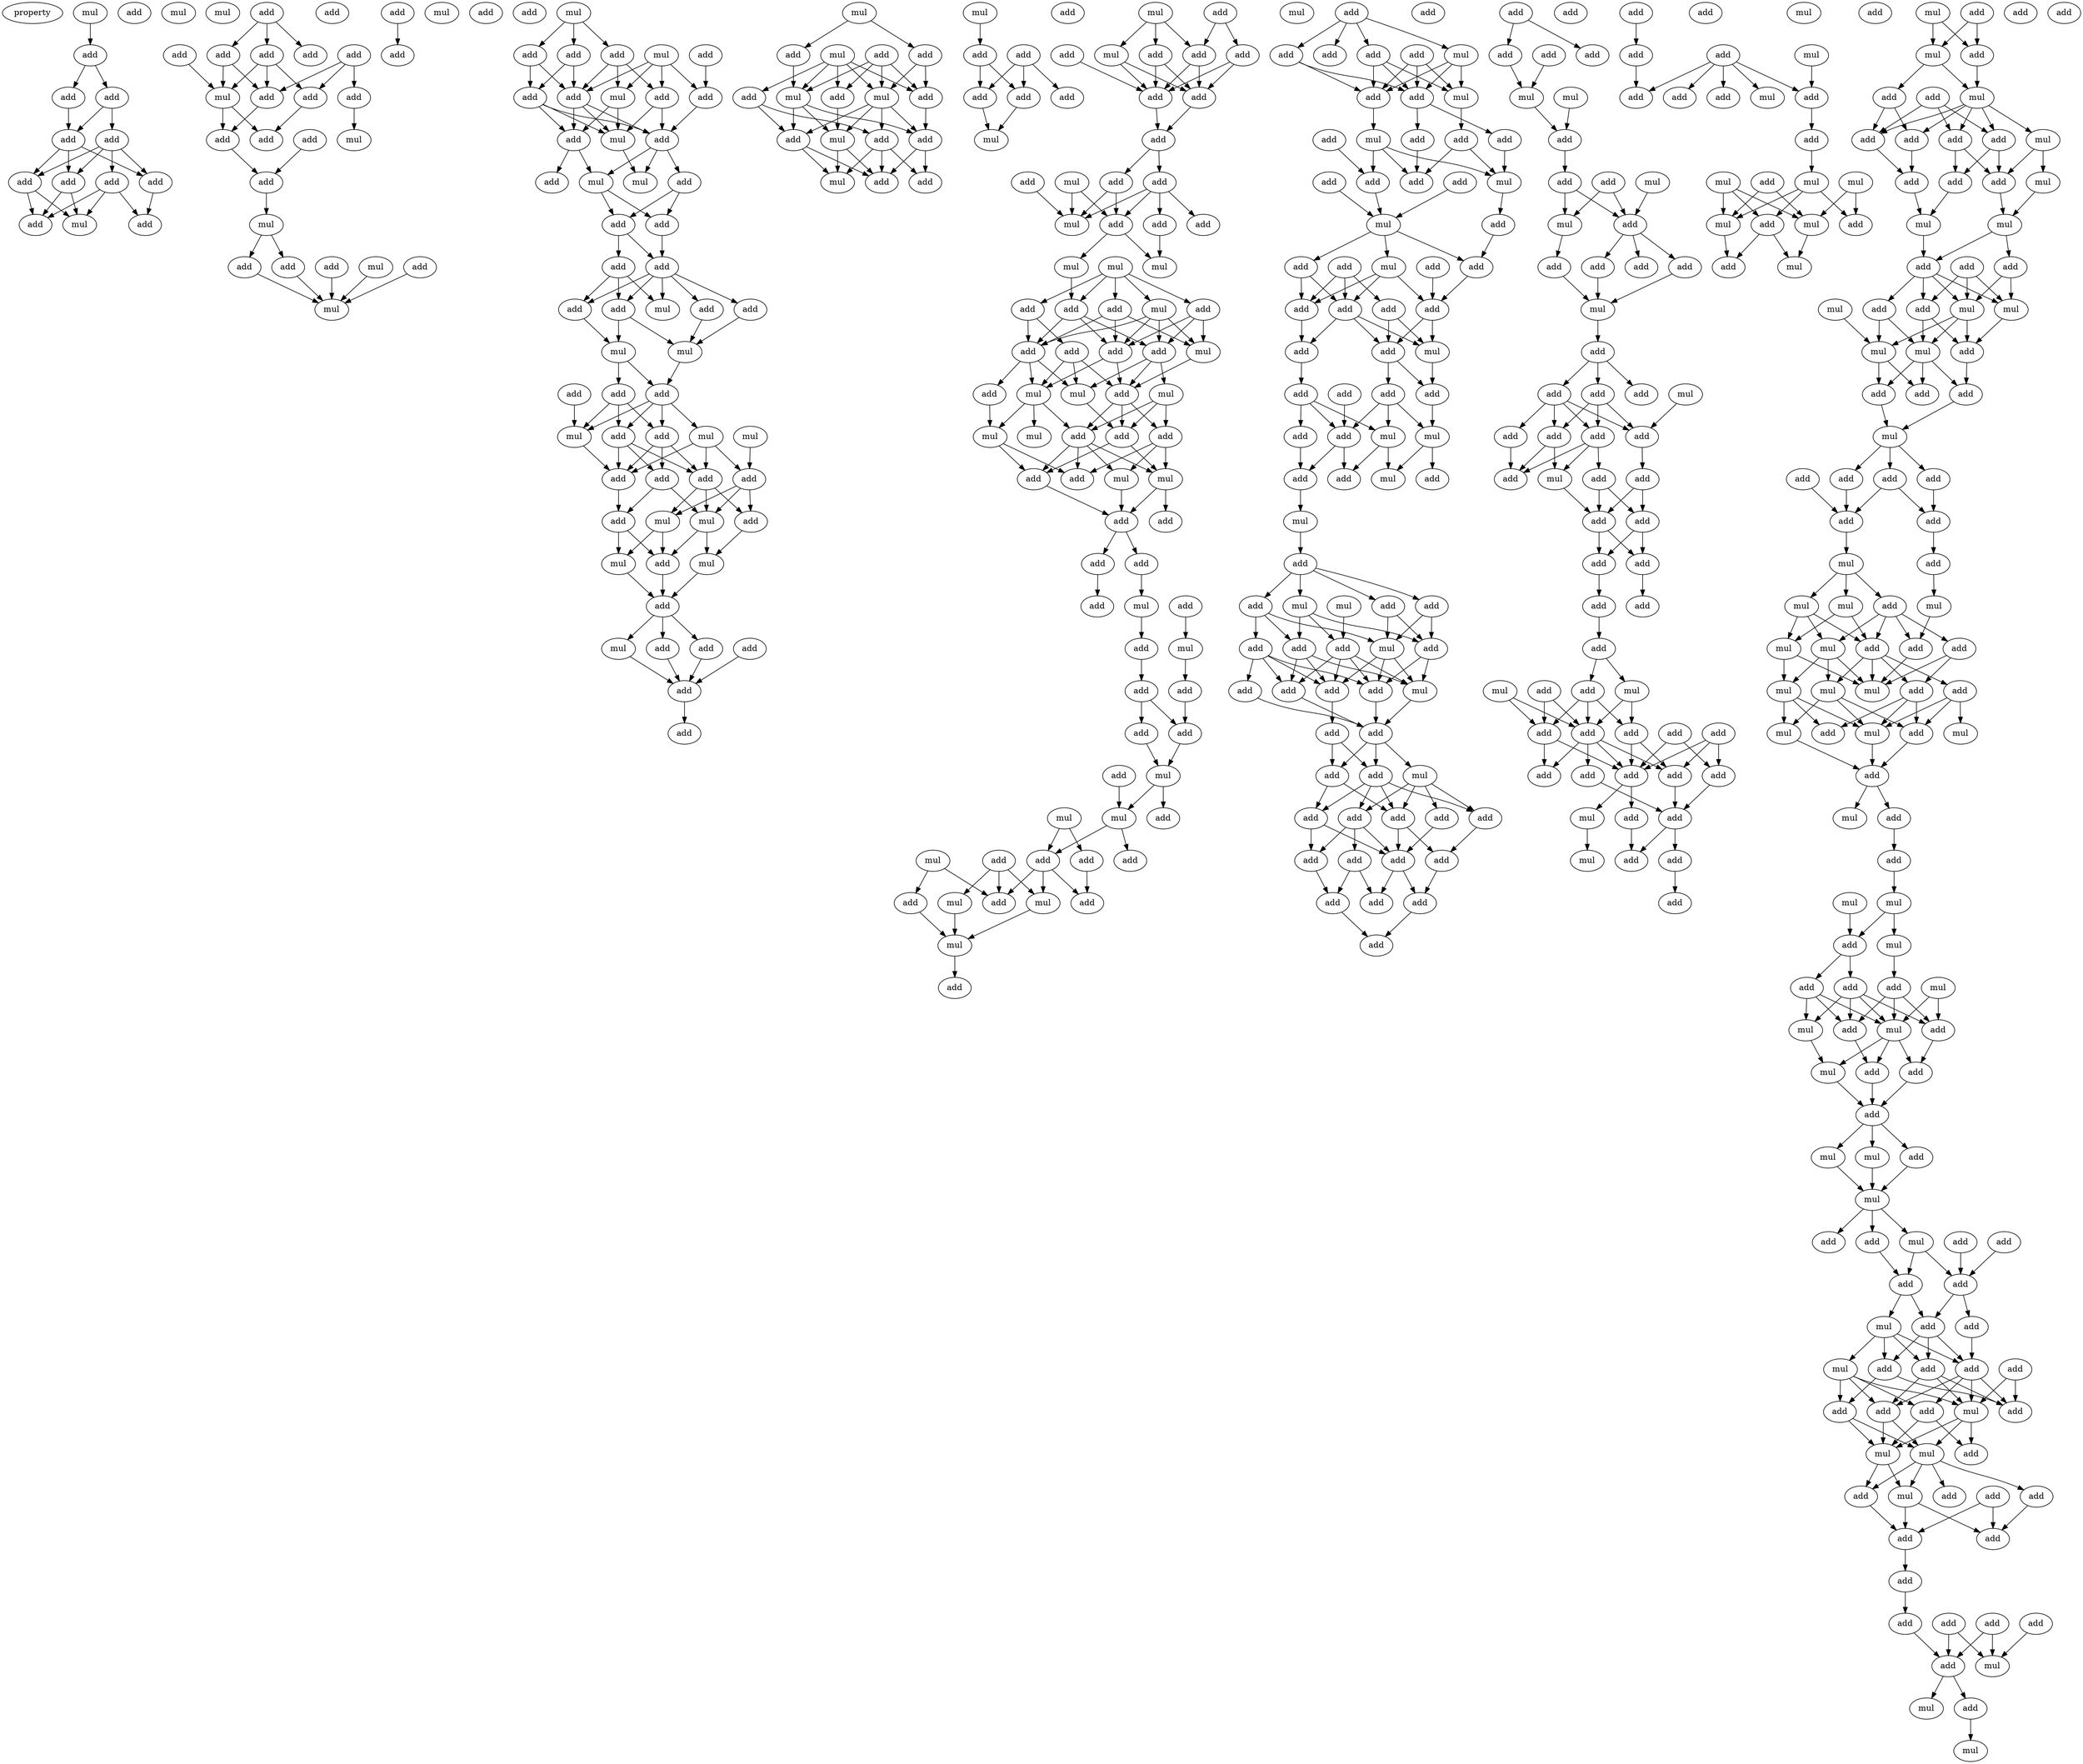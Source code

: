 digraph {
    node [fontcolor=black]
    property [mul=2,lf=1.1]
    0 [ label = mul ];
    1 [ label = add ];
    2 [ label = mul ];
    3 [ label = add ];
    4 [ label = add ];
    5 [ label = mul ];
    6 [ label = add ];
    7 [ label = add ];
    8 [ label = add ];
    9 [ label = add ];
    10 [ label = add ];
    11 [ label = add ];
    12 [ label = add ];
    13 [ label = mul ];
    14 [ label = add ];
    15 [ label = add ];
    16 [ label = add ];
    17 [ label = add ];
    18 [ label = add ];
    19 [ label = add ];
    20 [ label = add ];
    21 [ label = add ];
    22 [ label = add ];
    23 [ label = mul ];
    24 [ label = add ];
    25 [ label = add ];
    26 [ label = add ];
    27 [ label = add ];
    28 [ label = mul ];
    29 [ label = add ];
    30 [ label = add ];
    31 [ label = mul ];
    32 [ label = add ];
    33 [ label = add ];
    34 [ label = mul ];
    35 [ label = add ];
    36 [ label = add ];
    37 [ label = mul ];
    38 [ label = add ];
    39 [ label = add ];
    40 [ label = mul ];
    41 [ label = add ];
    42 [ label = add ];
    43 [ label = add ];
    44 [ label = mul ];
    45 [ label = mul ];
    46 [ label = add ];
    47 [ label = add ];
    48 [ label = add ];
    49 [ label = add ];
    50 [ label = add ];
    51 [ label = add ];
    52 [ label = add ];
    53 [ label = mul ];
    54 [ label = add ];
    55 [ label = add ];
    56 [ label = add ];
    57 [ label = mul ];
    58 [ label = add ];
    59 [ label = mul ];
    60 [ label = mul ];
    61 [ label = add ];
    62 [ label = add ];
    63 [ label = add ];
    64 [ label = add ];
    65 [ label = add ];
    66 [ label = add ];
    67 [ label = add ];
    68 [ label = mul ];
    69 [ label = add ];
    70 [ label = add ];
    71 [ label = mul ];
    72 [ label = mul ];
    73 [ label = add ];
    74 [ label = add ];
    75 [ label = add ];
    76 [ label = mul ];
    77 [ label = mul ];
    78 [ label = add ];
    79 [ label = add ];
    80 [ label = mul ];
    81 [ label = add ];
    82 [ label = add ];
    83 [ label = add ];
    84 [ label = add ];
    85 [ label = mul ];
    86 [ label = add ];
    87 [ label = mul ];
    88 [ label = add ];
    89 [ label = mul ];
    90 [ label = mul ];
    91 [ label = add ];
    92 [ label = add ];
    93 [ label = mul ];
    94 [ label = add ];
    95 [ label = add ];
    96 [ label = add ];
    97 [ label = add ];
    98 [ label = add ];
    99 [ label = mul ];
    100 [ label = add ];
    101 [ label = mul ];
    102 [ label = add ];
    103 [ label = add ];
    104 [ label = add ];
    105 [ label = mul ];
    106 [ label = mul ];
    107 [ label = add ];
    108 [ label = add ];
    109 [ label = mul ];
    110 [ label = add ];
    111 [ label = add ];
    112 [ label = add ];
    113 [ label = mul ];
    114 [ label = add ];
    115 [ label = add ];
    116 [ label = mul ];
    117 [ label = add ];
    118 [ label = add ];
    119 [ label = add ];
    120 [ label = add ];
    121 [ label = add ];
    122 [ label = mul ];
    123 [ label = add ];
    124 [ label = mul ];
    125 [ label = add ];
    126 [ label = add ];
    127 [ label = mul ];
    128 [ label = add ];
    129 [ label = add ];
    130 [ label = add ];
    131 [ label = add ];
    132 [ label = add ];
    133 [ label = add ];
    134 [ label = mul ];
    135 [ label = add ];
    136 [ label = add ];
    137 [ label = add ];
    138 [ label = add ];
    139 [ label = mul ];
    140 [ label = add ];
    141 [ label = add ];
    142 [ label = mul ];
    143 [ label = mul ];
    144 [ label = mul ];
    145 [ label = add ];
    146 [ label = add ];
    147 [ label = add ];
    148 [ label = add ];
    149 [ label = mul ];
    150 [ label = add ];
    151 [ label = add ];
    152 [ label = add ];
    153 [ label = add ];
    154 [ label = mul ];
    155 [ label = mul ];
    156 [ label = add ];
    157 [ label = mul ];
    158 [ label = add ];
    159 [ label = mul ];
    160 [ label = mul ];
    161 [ label = add ];
    162 [ label = mul ];
    163 [ label = add ];
    164 [ label = add ];
    165 [ label = add ];
    166 [ label = mul ];
    167 [ label = add ];
    168 [ label = mul ];
    169 [ label = add ];
    170 [ label = add ];
    171 [ label = add ];
    172 [ label = add ];
    173 [ label = add ];
    174 [ label = mul ];
    175 [ label = add ];
    176 [ label = mul ];
    177 [ label = add ];
    178 [ label = add ];
    179 [ label = add ];
    180 [ label = add ];
    181 [ label = add ];
    182 [ label = add ];
    183 [ label = mul ];
    184 [ label = mul ];
    185 [ label = mul ];
    186 [ label = add ];
    187 [ label = add ];
    188 [ label = add ];
    189 [ label = mul ];
    190 [ label = add ];
    191 [ label = add ];
    192 [ label = add ];
    193 [ label = add ];
    194 [ label = mul ];
    195 [ label = mul ];
    196 [ label = add ];
    197 [ label = mul ];
    198 [ label = add ];
    199 [ label = mul ];
    200 [ label = add ];
    201 [ label = mul ];
    202 [ label = add ];
    203 [ label = add ];
    204 [ label = add ];
    205 [ label = add ];
    206 [ label = add ];
    207 [ label = add ];
    208 [ label = mul ];
    209 [ label = add ];
    210 [ label = add ];
    211 [ label = mul ];
    212 [ label = add ];
    213 [ label = add ];
    214 [ label = mul ];
    215 [ label = add ];
    216 [ label = add ];
    217 [ label = add ];
    218 [ label = add ];
    219 [ label = mul ];
    220 [ label = add ];
    221 [ label = add ];
    222 [ label = add ];
    223 [ label = mul ];
    224 [ label = add ];
    225 [ label = add ];
    226 [ label = add ];
    227 [ label = add ];
    228 [ label = add ];
    229 [ label = add ];
    230 [ label = mul ];
    231 [ label = add ];
    232 [ label = add ];
    233 [ label = add ];
    234 [ label = add ];
    235 [ label = add ];
    236 [ label = add ];
    237 [ label = add ];
    238 [ label = mul ];
    239 [ label = mul ];
    240 [ label = add ];
    241 [ label = add ];
    242 [ label = add ];
    243 [ label = add ];
    244 [ label = mul ];
    245 [ label = mul ];
    246 [ label = add ];
    247 [ label = add ];
    248 [ label = mul ];
    249 [ label = add ];
    250 [ label = mul ];
    251 [ label = add ];
    252 [ label = add ];
    253 [ label = add ];
    254 [ label = mul ];
    255 [ label = add ];
    256 [ label = add ];
    257 [ label = add ];
    258 [ label = add ];
    259 [ label = mul ];
    260 [ label = add ];
    261 [ label = add ];
    262 [ label = add ];
    263 [ label = add ];
    264 [ label = add ];
    265 [ label = add ];
    266 [ label = mul ];
    267 [ label = add ];
    268 [ label = add ];
    269 [ label = add ];
    270 [ label = add ];
    271 [ label = add ];
    272 [ label = add ];
    273 [ label = add ];
    274 [ label = add ];
    275 [ label = add ];
    276 [ label = add ];
    277 [ label = add ];
    278 [ label = add ];
    279 [ label = add ];
    280 [ label = add ];
    281 [ label = add ];
    282 [ label = add ];
    283 [ label = add ];
    284 [ label = add ];
    285 [ label = mul ];
    286 [ label = mul ];
    287 [ label = add ];
    288 [ label = add ];
    289 [ label = add ];
    290 [ label = mul ];
    291 [ label = add ];
    292 [ label = mul ];
    293 [ label = add ];
    294 [ label = add ];
    295 [ label = add ];
    296 [ label = add ];
    297 [ label = mul ];
    298 [ label = add ];
    299 [ label = add ];
    300 [ label = add ];
    301 [ label = add ];
    302 [ label = mul ];
    303 [ label = add ];
    304 [ label = add ];
    305 [ label = add ];
    306 [ label = add ];
    307 [ label = add ];
    308 [ label = add ];
    309 [ label = mul ];
    310 [ label = add ];
    311 [ label = add ];
    312 [ label = add ];
    313 [ label = add ];
    314 [ label = add ];
    315 [ label = add ];
    316 [ label = add ];
    317 [ label = add ];
    318 [ label = add ];
    319 [ label = mul ];
    320 [ label = mul ];
    321 [ label = add ];
    322 [ label = add ];
    323 [ label = add ];
    324 [ label = add ];
    325 [ label = add ];
    326 [ label = add ];
    327 [ label = add ];
    328 [ label = add ];
    329 [ label = add ];
    330 [ label = add ];
    331 [ label = add ];
    332 [ label = add ];
    333 [ label = add ];
    334 [ label = add ];
    335 [ label = mul ];
    336 [ label = mul ];
    337 [ label = add ];
    338 [ label = add ];
    339 [ label = add ];
    340 [ label = add ];
    341 [ label = add ];
    342 [ label = add ];
    343 [ label = mul ];
    344 [ label = add ];
    345 [ label = add ];
    346 [ label = add ];
    347 [ label = mul ];
    348 [ label = add ];
    349 [ label = add ];
    350 [ label = add ];
    351 [ label = mul ];
    352 [ label = mul ];
    353 [ label = mul ];
    354 [ label = add ];
    355 [ label = add ];
    356 [ label = mul ];
    357 [ label = add ];
    358 [ label = mul ];
    359 [ label = mul ];
    360 [ label = add ];
    361 [ label = mul ];
    362 [ label = add ];
    363 [ label = mul ];
    364 [ label = add ];
    365 [ label = mul ];
    366 [ label = add ];
    367 [ label = add ];
    368 [ label = add ];
    369 [ label = mul ];
    370 [ label = add ];
    371 [ label = add ];
    372 [ label = mul ];
    373 [ label = add ];
    374 [ label = add ];
    375 [ label = add ];
    376 [ label = mul ];
    377 [ label = add ];
    378 [ label = add ];
    379 [ label = mul ];
    380 [ label = mul ];
    381 [ label = add ];
    382 [ label = add ];
    383 [ label = add ];
    384 [ label = add ];
    385 [ label = mul ];
    386 [ label = mul ];
    387 [ label = add ];
    388 [ label = mul ];
    389 [ label = mul ];
    390 [ label = mul ];
    391 [ label = add ];
    392 [ label = add ];
    393 [ label = add ];
    394 [ label = add ];
    395 [ label = mul ];
    396 [ label = add ];
    397 [ label = add ];
    398 [ label = add ];
    399 [ label = add ];
    400 [ label = add ];
    401 [ label = add ];
    402 [ label = add ];
    403 [ label = mul ];
    404 [ label = add ];
    405 [ label = mul ];
    406 [ label = mul ];
    407 [ label = add ];
    408 [ label = mul ];
    409 [ label = mul ];
    410 [ label = add ];
    411 [ label = add ];
    412 [ label = add ];
    413 [ label = mul ];
    414 [ label = mul ];
    415 [ label = add ];
    416 [ label = mul ];
    417 [ label = mul ];
    418 [ label = add ];
    419 [ label = mul ];
    420 [ label = add ];
    421 [ label = add ];
    422 [ label = mul ];
    423 [ label = mul ];
    424 [ label = add ];
    425 [ label = mul ];
    426 [ label = add ];
    427 [ label = add ];
    428 [ label = mul ];
    429 [ label = mul ];
    430 [ label = mul ];
    431 [ label = add ];
    432 [ label = add ];
    433 [ label = mul ];
    434 [ label = add ];
    435 [ label = add ];
    436 [ label = mul ];
    437 [ label = add ];
    438 [ label = add ];
    439 [ label = mul ];
    440 [ label = add ];
    441 [ label = mul ];
    442 [ label = add ];
    443 [ label = add ];
    444 [ label = mul ];
    445 [ label = mul ];
    446 [ label = add ];
    447 [ label = mul ];
    448 [ label = add ];
    449 [ label = add ];
    450 [ label = add ];
    451 [ label = add ];
    452 [ label = mul ];
    453 [ label = add ];
    454 [ label = add ];
    455 [ label = mul ];
    456 [ label = add ];
    457 [ label = add ];
    458 [ label = add ];
    459 [ label = mul ];
    460 [ label = add ];
    461 [ label = add ];
    462 [ label = add ];
    463 [ label = mul ];
    464 [ label = add ];
    465 [ label = add ];
    466 [ label = add ];
    467 [ label = add ];
    468 [ label = add ];
    469 [ label = mul ];
    470 [ label = mul ];
    471 [ label = add ];
    472 [ label = add ];
    473 [ label = mul ];
    474 [ label = add ];
    475 [ label = add ];
    476 [ label = add ];
    477 [ label = add ];
    478 [ label = add ];
    479 [ label = add ];
    480 [ label = add ];
    481 [ label = add ];
    482 [ label = add ];
    483 [ label = mul ];
    484 [ label = add ];
    485 [ label = mul ];
    486 [ label = add ];
    487 [ label = add ];
    488 [ label = mul ];
    0 -> 3 [ name = 0 ];
    3 -> 4 [ name = 1 ];
    3 -> 6 [ name = 2 ];
    4 -> 8 [ name = 3 ];
    6 -> 7 [ name = 4 ];
    6 -> 8 [ name = 5 ];
    7 -> 9 [ name = 6 ];
    7 -> 10 [ name = 7 ];
    7 -> 11 [ name = 8 ];
    7 -> 12 [ name = 9 ];
    8 -> 10 [ name = 10 ];
    8 -> 11 [ name = 11 ];
    8 -> 12 [ name = 12 ];
    9 -> 13 [ name = 13 ];
    9 -> 14 [ name = 14 ];
    9 -> 15 [ name = 15 ];
    10 -> 13 [ name = 16 ];
    10 -> 15 [ name = 17 ];
    11 -> 14 [ name = 18 ];
    12 -> 13 [ name = 19 ];
    12 -> 15 [ name = 20 ];
    16 -> 17 [ name = 21 ];
    16 -> 18 [ name = 22 ];
    16 -> 20 [ name = 23 ];
    17 -> 22 [ name = 24 ];
    17 -> 23 [ name = 25 ];
    17 -> 25 [ name = 26 ];
    18 -> 23 [ name = 27 ];
    18 -> 25 [ name = 28 ];
    19 -> 22 [ name = 29 ];
    19 -> 24 [ name = 30 ];
    19 -> 25 [ name = 31 ];
    21 -> 23 [ name = 32 ];
    22 -> 27 [ name = 33 ];
    23 -> 27 [ name = 34 ];
    23 -> 29 [ name = 35 ];
    24 -> 28 [ name = 36 ];
    25 -> 29 [ name = 37 ];
    26 -> 30 [ name = 38 ];
    29 -> 30 [ name = 39 ];
    30 -> 31 [ name = 40 ];
    31 -> 33 [ name = 41 ];
    31 -> 35 [ name = 42 ];
    32 -> 37 [ name = 43 ];
    33 -> 37 [ name = 44 ];
    34 -> 37 [ name = 45 ];
    35 -> 37 [ name = 46 ];
    36 -> 37 [ name = 47 ];
    39 -> 42 [ name = 48 ];
    44 -> 46 [ name = 49 ];
    44 -> 47 [ name = 50 ];
    44 -> 49 [ name = 51 ];
    45 -> 50 [ name = 52 ];
    45 -> 51 [ name = 53 ];
    45 -> 52 [ name = 54 ];
    45 -> 53 [ name = 55 ];
    46 -> 51 [ name = 56 ];
    46 -> 54 [ name = 57 ];
    47 -> 50 [ name = 58 ];
    47 -> 51 [ name = 59 ];
    47 -> 53 [ name = 60 ];
    48 -> 52 [ name = 61 ];
    49 -> 51 [ name = 62 ];
    49 -> 54 [ name = 63 ];
    50 -> 55 [ name = 64 ];
    50 -> 57 [ name = 65 ];
    51 -> 55 [ name = 66 ];
    51 -> 56 [ name = 67 ];
    51 -> 57 [ name = 68 ];
    52 -> 55 [ name = 69 ];
    53 -> 56 [ name = 70 ];
    53 -> 57 [ name = 71 ];
    54 -> 55 [ name = 72 ];
    54 -> 56 [ name = 73 ];
    54 -> 57 [ name = 74 ];
    55 -> 58 [ name = 75 ];
    55 -> 59 [ name = 76 ];
    55 -> 60 [ name = 77 ];
    56 -> 59 [ name = 78 ];
    56 -> 61 [ name = 79 ];
    57 -> 60 [ name = 80 ];
    58 -> 62 [ name = 81 ];
    58 -> 63 [ name = 82 ];
    59 -> 62 [ name = 83 ];
    59 -> 63 [ name = 84 ];
    62 -> 64 [ name = 85 ];
    62 -> 65 [ name = 86 ];
    63 -> 64 [ name = 87 ];
    64 -> 66 [ name = 88 ];
    64 -> 67 [ name = 89 ];
    64 -> 68 [ name = 90 ];
    64 -> 69 [ name = 91 ];
    64 -> 70 [ name = 92 ];
    65 -> 66 [ name = 93 ];
    65 -> 68 [ name = 94 ];
    65 -> 70 [ name = 95 ];
    66 -> 71 [ name = 96 ];
    66 -> 72 [ name = 97 ];
    67 -> 72 [ name = 98 ];
    69 -> 72 [ name = 99 ];
    70 -> 71 [ name = 100 ];
    71 -> 73 [ name = 101 ];
    71 -> 75 [ name = 102 ];
    72 -> 73 [ name = 103 ];
    73 -> 76 [ name = 104 ];
    73 -> 78 [ name = 105 ];
    73 -> 79 [ name = 106 ];
    73 -> 80 [ name = 107 ];
    74 -> 80 [ name = 108 ];
    75 -> 78 [ name = 109 ];
    75 -> 79 [ name = 110 ];
    75 -> 80 [ name = 111 ];
    76 -> 81 [ name = 112 ];
    76 -> 83 [ name = 113 ];
    76 -> 84 [ name = 114 ];
    77 -> 83 [ name = 115 ];
    78 -> 81 [ name = 116 ];
    78 -> 82 [ name = 117 ];
    78 -> 84 [ name = 118 ];
    79 -> 81 [ name = 119 ];
    79 -> 82 [ name = 120 ];
    79 -> 84 [ name = 121 ];
    80 -> 84 [ name = 122 ];
    81 -> 85 [ name = 123 ];
    81 -> 86 [ name = 124 ];
    81 -> 87 [ name = 125 ];
    82 -> 87 [ name = 126 ];
    82 -> 88 [ name = 127 ];
    83 -> 85 [ name = 128 ];
    83 -> 86 [ name = 129 ];
    83 -> 87 [ name = 130 ];
    84 -> 88 [ name = 131 ];
    85 -> 90 [ name = 132 ];
    85 -> 91 [ name = 133 ];
    86 -> 89 [ name = 134 ];
    87 -> 89 [ name = 135 ];
    87 -> 91 [ name = 136 ];
    88 -> 90 [ name = 137 ];
    88 -> 91 [ name = 138 ];
    89 -> 92 [ name = 139 ];
    90 -> 92 [ name = 140 ];
    91 -> 92 [ name = 141 ];
    92 -> 93 [ name = 142 ];
    92 -> 94 [ name = 143 ];
    92 -> 95 [ name = 144 ];
    93 -> 97 [ name = 145 ];
    94 -> 97 [ name = 146 ];
    95 -> 97 [ name = 147 ];
    96 -> 97 [ name = 148 ];
    97 -> 98 [ name = 149 ];
    99 -> 100 [ name = 150 ];
    99 -> 102 [ name = 151 ];
    100 -> 105 [ name = 152 ];
    100 -> 107 [ name = 153 ];
    101 -> 104 [ name = 154 ];
    101 -> 105 [ name = 155 ];
    101 -> 106 [ name = 156 ];
    101 -> 107 [ name = 157 ];
    101 -> 108 [ name = 158 ];
    102 -> 106 [ name = 159 ];
    103 -> 104 [ name = 160 ];
    103 -> 105 [ name = 161 ];
    103 -> 106 [ name = 162 ];
    103 -> 107 [ name = 163 ];
    104 -> 109 [ name = 164 ];
    105 -> 109 [ name = 165 ];
    105 -> 110 [ name = 166 ];
    105 -> 111 [ name = 167 ];
    105 -> 112 [ name = 168 ];
    106 -> 109 [ name = 169 ];
    106 -> 111 [ name = 170 ];
    106 -> 112 [ name = 171 ];
    107 -> 112 [ name = 172 ];
    108 -> 110 [ name = 173 ];
    108 -> 111 [ name = 174 ];
    109 -> 113 [ name = 175 ];
    109 -> 114 [ name = 176 ];
    110 -> 113 [ name = 177 ];
    110 -> 114 [ name = 178 ];
    110 -> 115 [ name = 179 ];
    111 -> 113 [ name = 180 ];
    111 -> 114 [ name = 181 ];
    112 -> 114 [ name = 182 ];
    112 -> 115 [ name = 183 ];
    116 -> 118 [ name = 184 ];
    117 -> 119 [ name = 185 ];
    117 -> 120 [ name = 186 ];
    117 -> 121 [ name = 187 ];
    118 -> 119 [ name = 188 ];
    118 -> 121 [ name = 189 ];
    119 -> 122 [ name = 190 ];
    121 -> 122 [ name = 191 ];
    124 -> 127 [ name = 192 ];
    124 -> 128 [ name = 193 ];
    124 -> 129 [ name = 194 ];
    125 -> 128 [ name = 195 ];
    125 -> 130 [ name = 196 ];
    126 -> 131 [ name = 197 ];
    127 -> 131 [ name = 198 ];
    127 -> 132 [ name = 199 ];
    128 -> 131 [ name = 200 ];
    128 -> 132 [ name = 201 ];
    129 -> 131 [ name = 202 ];
    129 -> 132 [ name = 203 ];
    130 -> 131 [ name = 204 ];
    130 -> 132 [ name = 205 ];
    131 -> 133 [ name = 206 ];
    132 -> 133 [ name = 207 ];
    133 -> 136 [ name = 208 ];
    133 -> 137 [ name = 209 ];
    134 -> 139 [ name = 210 ];
    134 -> 140 [ name = 211 ];
    135 -> 139 [ name = 212 ];
    136 -> 139 [ name = 213 ];
    136 -> 140 [ name = 214 ];
    137 -> 138 [ name = 215 ];
    137 -> 139 [ name = 216 ];
    137 -> 140 [ name = 217 ];
    137 -> 141 [ name = 218 ];
    140 -> 143 [ name = 219 ];
    140 -> 144 [ name = 220 ];
    141 -> 144 [ name = 221 ];
    142 -> 145 [ name = 222 ];
    142 -> 146 [ name = 223 ];
    142 -> 147 [ name = 224 ];
    142 -> 148 [ name = 225 ];
    142 -> 149 [ name = 226 ];
    143 -> 145 [ name = 227 ];
    145 -> 150 [ name = 228 ];
    145 -> 152 [ name = 229 ];
    145 -> 153 [ name = 230 ];
    146 -> 151 [ name = 231 ];
    146 -> 152 [ name = 232 ];
    147 -> 150 [ name = 233 ];
    147 -> 153 [ name = 234 ];
    147 -> 154 [ name = 235 ];
    148 -> 150 [ name = 236 ];
    148 -> 152 [ name = 237 ];
    148 -> 154 [ name = 238 ];
    149 -> 150 [ name = 239 ];
    149 -> 152 [ name = 240 ];
    149 -> 153 [ name = 241 ];
    149 -> 154 [ name = 242 ];
    150 -> 156 [ name = 243 ];
    150 -> 159 [ name = 244 ];
    151 -> 156 [ name = 245 ];
    151 -> 157 [ name = 246 ];
    151 -> 159 [ name = 247 ];
    152 -> 157 [ name = 248 ];
    152 -> 158 [ name = 249 ];
    152 -> 159 [ name = 250 ];
    153 -> 155 [ name = 251 ];
    153 -> 156 [ name = 252 ];
    153 -> 157 [ name = 253 ];
    154 -> 156 [ name = 254 ];
    155 -> 161 [ name = 255 ];
    155 -> 163 [ name = 256 ];
    155 -> 164 [ name = 257 ];
    156 -> 161 [ name = 258 ];
    156 -> 163 [ name = 259 ];
    156 -> 164 [ name = 260 ];
    157 -> 161 [ name = 261 ];
    158 -> 160 [ name = 262 ];
    159 -> 160 [ name = 263 ];
    159 -> 162 [ name = 264 ];
    159 -> 164 [ name = 265 ];
    160 -> 165 [ name = 266 ];
    160 -> 167 [ name = 267 ];
    161 -> 165 [ name = 268 ];
    161 -> 166 [ name = 269 ];
    163 -> 166 [ name = 270 ];
    163 -> 167 [ name = 271 ];
    163 -> 168 [ name = 272 ];
    164 -> 165 [ name = 273 ];
    164 -> 166 [ name = 274 ];
    164 -> 167 [ name = 275 ];
    164 -> 168 [ name = 276 ];
    165 -> 170 [ name = 277 ];
    166 -> 169 [ name = 278 ];
    166 -> 170 [ name = 279 ];
    168 -> 170 [ name = 280 ];
    170 -> 171 [ name = 281 ];
    170 -> 172 [ name = 282 ];
    171 -> 173 [ name = 283 ];
    172 -> 174 [ name = 284 ];
    174 -> 177 [ name = 285 ];
    175 -> 176 [ name = 286 ];
    176 -> 179 [ name = 287 ];
    177 -> 178 [ name = 288 ];
    178 -> 180 [ name = 289 ];
    178 -> 181 [ name = 290 ];
    179 -> 180 [ name = 291 ];
    180 -> 183 [ name = 292 ];
    181 -> 183 [ name = 293 ];
    182 -> 184 [ name = 294 ];
    183 -> 184 [ name = 295 ];
    183 -> 186 [ name = 296 ];
    184 -> 190 [ name = 297 ];
    184 -> 191 [ name = 298 ];
    185 -> 188 [ name = 299 ];
    185 -> 190 [ name = 300 ];
    187 -> 192 [ name = 301 ];
    187 -> 194 [ name = 302 ];
    187 -> 195 [ name = 303 ];
    188 -> 193 [ name = 304 ];
    189 -> 192 [ name = 305 ];
    189 -> 196 [ name = 306 ];
    190 -> 192 [ name = 307 ];
    190 -> 193 [ name = 308 ];
    190 -> 194 [ name = 309 ];
    194 -> 197 [ name = 310 ];
    195 -> 197 [ name = 311 ];
    196 -> 197 [ name = 312 ];
    197 -> 198 [ name = 313 ];
    200 -> 201 [ name = 314 ];
    200 -> 203 [ name = 315 ];
    200 -> 204 [ name = 316 ];
    200 -> 205 [ name = 317 ];
    201 -> 206 [ name = 318 ];
    201 -> 207 [ name = 319 ];
    201 -> 208 [ name = 320 ];
    202 -> 206 [ name = 321 ];
    202 -> 207 [ name = 322 ];
    202 -> 208 [ name = 323 ];
    203 -> 206 [ name = 324 ];
    203 -> 207 [ name = 325 ];
    203 -> 208 [ name = 326 ];
    205 -> 206 [ name = 327 ];
    205 -> 207 [ name = 328 ];
    206 -> 211 [ name = 329 ];
    207 -> 209 [ name = 330 ];
    207 -> 212 [ name = 331 ];
    208 -> 213 [ name = 332 ];
    209 -> 215 [ name = 333 ];
    210 -> 217 [ name = 334 ];
    211 -> 214 [ name = 335 ];
    211 -> 215 [ name = 336 ];
    211 -> 217 [ name = 337 ];
    212 -> 214 [ name = 338 ];
    213 -> 214 [ name = 339 ];
    213 -> 215 [ name = 340 ];
    214 -> 220 [ name = 341 ];
    216 -> 219 [ name = 342 ];
    217 -> 219 [ name = 343 ];
    218 -> 219 [ name = 344 ];
    219 -> 221 [ name = 345 ];
    219 -> 223 [ name = 346 ];
    219 -> 225 [ name = 347 ];
    220 -> 221 [ name = 348 ];
    221 -> 228 [ name = 349 ];
    222 -> 226 [ name = 350 ];
    222 -> 227 [ name = 351 ];
    222 -> 229 [ name = 352 ];
    223 -> 227 [ name = 353 ];
    223 -> 228 [ name = 354 ];
    223 -> 229 [ name = 355 ];
    224 -> 228 [ name = 356 ];
    225 -> 227 [ name = 357 ];
    225 -> 229 [ name = 358 ];
    226 -> 230 [ name = 359 ];
    226 -> 232 [ name = 360 ];
    227 -> 230 [ name = 361 ];
    227 -> 231 [ name = 362 ];
    227 -> 232 [ name = 363 ];
    228 -> 230 [ name = 364 ];
    228 -> 232 [ name = 365 ];
    229 -> 231 [ name = 366 ];
    230 -> 236 [ name = 367 ];
    231 -> 233 [ name = 368 ];
    232 -> 235 [ name = 369 ];
    232 -> 236 [ name = 370 ];
    233 -> 237 [ name = 371 ];
    233 -> 239 [ name = 372 ];
    233 -> 240 [ name = 373 ];
    234 -> 240 [ name = 374 ];
    235 -> 238 [ name = 375 ];
    235 -> 239 [ name = 376 ];
    235 -> 240 [ name = 377 ];
    236 -> 238 [ name = 378 ];
    237 -> 242 [ name = 379 ];
    238 -> 243 [ name = 380 ];
    238 -> 244 [ name = 381 ];
    239 -> 241 [ name = 382 ];
    239 -> 244 [ name = 383 ];
    240 -> 241 [ name = 384 ];
    240 -> 242 [ name = 385 ];
    242 -> 245 [ name = 386 ];
    245 -> 246 [ name = 387 ];
    246 -> 248 [ name = 388 ];
    246 -> 249 [ name = 389 ];
    246 -> 251 [ name = 390 ];
    246 -> 252 [ name = 391 ];
    248 -> 255 [ name = 392 ];
    248 -> 256 [ name = 393 ];
    248 -> 257 [ name = 394 ];
    249 -> 254 [ name = 395 ];
    249 -> 257 [ name = 396 ];
    250 -> 255 [ name = 397 ];
    251 -> 253 [ name = 398 ];
    251 -> 254 [ name = 399 ];
    251 -> 256 [ name = 400 ];
    252 -> 254 [ name = 401 ];
    252 -> 257 [ name = 402 ];
    253 -> 258 [ name = 403 ];
    253 -> 260 [ name = 404 ];
    253 -> 261 [ name = 405 ];
    253 -> 262 [ name = 406 ];
    254 -> 259 [ name = 407 ];
    254 -> 261 [ name = 408 ];
    254 -> 262 [ name = 409 ];
    255 -> 259 [ name = 410 ];
    255 -> 260 [ name = 411 ];
    255 -> 261 [ name = 412 ];
    255 -> 262 [ name = 413 ];
    256 -> 259 [ name = 414 ];
    256 -> 260 [ name = 415 ];
    256 -> 262 [ name = 416 ];
    257 -> 259 [ name = 417 ];
    257 -> 261 [ name = 418 ];
    258 -> 263 [ name = 419 ];
    259 -> 263 [ name = 420 ];
    260 -> 263 [ name = 421 ];
    261 -> 263 [ name = 422 ];
    262 -> 264 [ name = 423 ];
    263 -> 265 [ name = 424 ];
    263 -> 266 [ name = 425 ];
    263 -> 267 [ name = 426 ];
    264 -> 265 [ name = 427 ];
    264 -> 267 [ name = 428 ];
    265 -> 269 [ name = 429 ];
    265 -> 272 [ name = 430 ];
    266 -> 268 [ name = 431 ];
    266 -> 270 [ name = 432 ];
    266 -> 271 [ name = 433 ];
    266 -> 272 [ name = 434 ];
    267 -> 268 [ name = 435 ];
    267 -> 269 [ name = 436 ];
    267 -> 271 [ name = 437 ];
    267 -> 272 [ name = 438 ];
    268 -> 275 [ name = 439 ];
    269 -> 273 [ name = 440 ];
    269 -> 276 [ name = 441 ];
    270 -> 276 [ name = 442 ];
    271 -> 273 [ name = 443 ];
    271 -> 274 [ name = 444 ];
    271 -> 276 [ name = 445 ];
    272 -> 275 [ name = 446 ];
    272 -> 276 [ name = 447 ];
    273 -> 278 [ name = 448 ];
    274 -> 277 [ name = 449 ];
    274 -> 278 [ name = 450 ];
    275 -> 279 [ name = 451 ];
    276 -> 277 [ name = 452 ];
    276 -> 279 [ name = 453 ];
    278 -> 280 [ name = 454 ];
    279 -> 280 [ name = 455 ];
    281 -> 283 [ name = 456 ];
    281 -> 284 [ name = 457 ];
    282 -> 285 [ name = 458 ];
    284 -> 285 [ name = 459 ];
    285 -> 287 [ name = 460 ];
    286 -> 287 [ name = 461 ];
    287 -> 288 [ name = 462 ];
    288 -> 291 [ name = 463 ];
    288 -> 292 [ name = 464 ];
    289 -> 291 [ name = 465 ];
    289 -> 292 [ name = 466 ];
    290 -> 291 [ name = 467 ];
    291 -> 294 [ name = 468 ];
    291 -> 295 [ name = 469 ];
    291 -> 296 [ name = 470 ];
    292 -> 293 [ name = 471 ];
    293 -> 297 [ name = 472 ];
    294 -> 297 [ name = 473 ];
    296 -> 297 [ name = 474 ];
    297 -> 298 [ name = 475 ];
    298 -> 299 [ name = 476 ];
    298 -> 300 [ name = 477 ];
    298 -> 301 [ name = 478 ];
    300 -> 303 [ name = 479 ];
    300 -> 304 [ name = 480 ];
    300 -> 305 [ name = 481 ];
    300 -> 306 [ name = 482 ];
    301 -> 304 [ name = 483 ];
    301 -> 305 [ name = 484 ];
    301 -> 306 [ name = 485 ];
    302 -> 306 [ name = 486 ];
    303 -> 307 [ name = 487 ];
    304 -> 307 [ name = 488 ];
    304 -> 309 [ name = 489 ];
    305 -> 307 [ name = 490 ];
    305 -> 309 [ name = 491 ];
    305 -> 310 [ name = 492 ];
    306 -> 308 [ name = 493 ];
    308 -> 311 [ name = 494 ];
    308 -> 312 [ name = 495 ];
    309 -> 311 [ name = 496 ];
    310 -> 311 [ name = 497 ];
    310 -> 312 [ name = 498 ];
    311 -> 313 [ name = 499 ];
    311 -> 314 [ name = 500 ];
    312 -> 313 [ name = 501 ];
    312 -> 314 [ name = 502 ];
    313 -> 317 [ name = 503 ];
    314 -> 315 [ name = 504 ];
    317 -> 318 [ name = 505 ];
    318 -> 320 [ name = 506 ];
    318 -> 322 [ name = 507 ];
    319 -> 323 [ name = 508 ];
    319 -> 325 [ name = 509 ];
    320 -> 323 [ name = 510 ];
    320 -> 326 [ name = 511 ];
    321 -> 323 [ name = 512 ];
    321 -> 325 [ name = 513 ];
    322 -> 323 [ name = 514 ];
    322 -> 325 [ name = 515 ];
    322 -> 326 [ name = 516 ];
    323 -> 329 [ name = 517 ];
    323 -> 330 [ name = 518 ];
    323 -> 331 [ name = 519 ];
    323 -> 332 [ name = 520 ];
    324 -> 328 [ name = 521 ];
    324 -> 332 [ name = 522 ];
    325 -> 330 [ name = 523 ];
    325 -> 332 [ name = 524 ];
    326 -> 329 [ name = 525 ];
    326 -> 332 [ name = 526 ];
    327 -> 328 [ name = 527 ];
    327 -> 329 [ name = 528 ];
    327 -> 332 [ name = 529 ];
    328 -> 334 [ name = 530 ];
    329 -> 334 [ name = 531 ];
    331 -> 334 [ name = 532 ];
    332 -> 333 [ name = 533 ];
    332 -> 335 [ name = 534 ];
    333 -> 337 [ name = 535 ];
    334 -> 337 [ name = 536 ];
    334 -> 338 [ name = 537 ];
    335 -> 336 [ name = 538 ];
    338 -> 339 [ name = 539 ];
    340 -> 344 [ name = 540 ];
    341 -> 345 [ name = 541 ];
    341 -> 346 [ name = 542 ];
    341 -> 347 [ name = 543 ];
    341 -> 348 [ name = 544 ];
    341 -> 349 [ name = 545 ];
    343 -> 349 [ name = 546 ];
    344 -> 348 [ name = 547 ];
    349 -> 350 [ name = 548 ];
    350 -> 351 [ name = 549 ];
    351 -> 355 [ name = 550 ];
    351 -> 357 [ name = 551 ];
    351 -> 358 [ name = 552 ];
    352 -> 355 [ name = 553 ];
    352 -> 356 [ name = 554 ];
    352 -> 358 [ name = 555 ];
    353 -> 356 [ name = 556 ];
    353 -> 357 [ name = 557 ];
    354 -> 356 [ name = 558 ];
    354 -> 358 [ name = 559 ];
    355 -> 359 [ name = 560 ];
    355 -> 360 [ name = 561 ];
    356 -> 359 [ name = 562 ];
    358 -> 360 [ name = 563 ];
    363 -> 365 [ name = 564 ];
    363 -> 366 [ name = 565 ];
    364 -> 365 [ name = 566 ];
    364 -> 366 [ name = 567 ];
    365 -> 368 [ name = 568 ];
    365 -> 369 [ name = 569 ];
    366 -> 369 [ name = 570 ];
    367 -> 371 [ name = 571 ];
    367 -> 373 [ name = 572 ];
    367 -> 374 [ name = 573 ];
    368 -> 370 [ name = 574 ];
    368 -> 373 [ name = 575 ];
    369 -> 370 [ name = 576 ];
    369 -> 371 [ name = 577 ];
    369 -> 372 [ name = 578 ];
    369 -> 373 [ name = 579 ];
    369 -> 374 [ name = 580 ];
    370 -> 377 [ name = 581 ];
    371 -> 375 [ name = 582 ];
    371 -> 378 [ name = 583 ];
    372 -> 376 [ name = 584 ];
    372 -> 378 [ name = 585 ];
    373 -> 377 [ name = 586 ];
    374 -> 375 [ name = 587 ];
    374 -> 378 [ name = 588 ];
    375 -> 379 [ name = 589 ];
    376 -> 380 [ name = 590 ];
    377 -> 379 [ name = 591 ];
    378 -> 380 [ name = 592 ];
    379 -> 383 [ name = 593 ];
    380 -> 381 [ name = 594 ];
    380 -> 383 [ name = 595 ];
    381 -> 385 [ name = 596 ];
    381 -> 388 [ name = 597 ];
    382 -> 385 [ name = 598 ];
    382 -> 387 [ name = 599 ];
    382 -> 388 [ name = 600 ];
    383 -> 384 [ name = 601 ];
    383 -> 385 [ name = 602 ];
    383 -> 387 [ name = 603 ];
    383 -> 388 [ name = 604 ];
    384 -> 389 [ name = 605 ];
    384 -> 390 [ name = 606 ];
    385 -> 389 [ name = 607 ];
    385 -> 390 [ name = 608 ];
    385 -> 391 [ name = 609 ];
    386 -> 390 [ name = 610 ];
    387 -> 389 [ name = 611 ];
    387 -> 391 [ name = 612 ];
    388 -> 391 [ name = 613 ];
    389 -> 392 [ name = 614 ];
    389 -> 393 [ name = 615 ];
    389 -> 394 [ name = 616 ];
    390 -> 392 [ name = 617 ];
    390 -> 394 [ name = 618 ];
    391 -> 393 [ name = 619 ];
    393 -> 395 [ name = 620 ];
    394 -> 395 [ name = 621 ];
    395 -> 398 [ name = 622 ];
    395 -> 399 [ name = 623 ];
    395 -> 400 [ name = 624 ];
    396 -> 401 [ name = 625 ];
    398 -> 402 [ name = 626 ];
    399 -> 401 [ name = 627 ];
    399 -> 402 [ name = 628 ];
    400 -> 401 [ name = 629 ];
    401 -> 403 [ name = 630 ];
    402 -> 404 [ name = 631 ];
    403 -> 405 [ name = 632 ];
    403 -> 407 [ name = 633 ];
    403 -> 408 [ name = 634 ];
    404 -> 406 [ name = 635 ];
    405 -> 409 [ name = 636 ];
    405 -> 412 [ name = 637 ];
    405 -> 413 [ name = 638 ];
    406 -> 411 [ name = 639 ];
    407 -> 410 [ name = 640 ];
    407 -> 411 [ name = 641 ];
    407 -> 412 [ name = 642 ];
    407 -> 413 [ name = 643 ];
    408 -> 409 [ name = 644 ];
    408 -> 412 [ name = 645 ];
    409 -> 414 [ name = 646 ];
    409 -> 416 [ name = 647 ];
    410 -> 415 [ name = 648 ];
    410 -> 416 [ name = 649 ];
    411 -> 416 [ name = 650 ];
    412 -> 415 [ name = 651 ];
    412 -> 416 [ name = 652 ];
    412 -> 417 [ name = 653 ];
    412 -> 418 [ name = 654 ];
    413 -> 414 [ name = 655 ];
    413 -> 416 [ name = 656 ];
    413 -> 417 [ name = 657 ];
    414 -> 419 [ name = 658 ];
    414 -> 420 [ name = 659 ];
    414 -> 422 [ name = 660 ];
    415 -> 419 [ name = 661 ];
    415 -> 420 [ name = 662 ];
    415 -> 421 [ name = 663 ];
    417 -> 419 [ name = 664 ];
    417 -> 421 [ name = 665 ];
    417 -> 422 [ name = 666 ];
    418 -> 419 [ name = 667 ];
    418 -> 421 [ name = 668 ];
    418 -> 423 [ name = 669 ];
    419 -> 424 [ name = 670 ];
    421 -> 424 [ name = 671 ];
    422 -> 424 [ name = 672 ];
    424 -> 425 [ name = 673 ];
    424 -> 426 [ name = 674 ];
    426 -> 427 [ name = 675 ];
    427 -> 429 [ name = 676 ];
    428 -> 431 [ name = 677 ];
    429 -> 430 [ name = 678 ];
    429 -> 431 [ name = 679 ];
    430 -> 435 [ name = 680 ];
    431 -> 432 [ name = 681 ];
    431 -> 434 [ name = 682 ];
    432 -> 436 [ name = 683 ];
    432 -> 437 [ name = 684 ];
    432 -> 438 [ name = 685 ];
    432 -> 439 [ name = 686 ];
    433 -> 438 [ name = 687 ];
    433 -> 439 [ name = 688 ];
    434 -> 436 [ name = 689 ];
    434 -> 437 [ name = 690 ];
    434 -> 439 [ name = 691 ];
    435 -> 437 [ name = 692 ];
    435 -> 438 [ name = 693 ];
    435 -> 439 [ name = 694 ];
    436 -> 441 [ name = 695 ];
    437 -> 442 [ name = 696 ];
    438 -> 440 [ name = 697 ];
    439 -> 440 [ name = 698 ];
    439 -> 441 [ name = 699 ];
    439 -> 442 [ name = 700 ];
    440 -> 443 [ name = 701 ];
    441 -> 443 [ name = 702 ];
    442 -> 443 [ name = 703 ];
    443 -> 444 [ name = 704 ];
    443 -> 445 [ name = 705 ];
    443 -> 446 [ name = 706 ];
    444 -> 447 [ name = 707 ];
    445 -> 447 [ name = 708 ];
    446 -> 447 [ name = 709 ];
    447 -> 448 [ name = 710 ];
    447 -> 449 [ name = 711 ];
    447 -> 452 [ name = 712 ];
    449 -> 454 [ name = 713 ];
    450 -> 453 [ name = 714 ];
    451 -> 453 [ name = 715 ];
    452 -> 453 [ name = 716 ];
    452 -> 454 [ name = 717 ];
    453 -> 456 [ name = 718 ];
    453 -> 457 [ name = 719 ];
    454 -> 455 [ name = 720 ];
    454 -> 457 [ name = 721 ];
    455 -> 458 [ name = 722 ];
    455 -> 459 [ name = 723 ];
    455 -> 460 [ name = 724 ];
    455 -> 462 [ name = 725 ];
    456 -> 458 [ name = 726 ];
    457 -> 458 [ name = 727 ];
    457 -> 460 [ name = 728 ];
    457 -> 462 [ name = 729 ];
    458 -> 463 [ name = 730 ];
    458 -> 464 [ name = 731 ];
    458 -> 466 [ name = 732 ];
    458 -> 467 [ name = 733 ];
    459 -> 463 [ name = 734 ];
    459 -> 464 [ name = 735 ];
    459 -> 465 [ name = 736 ];
    459 -> 466 [ name = 737 ];
    460 -> 463 [ name = 738 ];
    460 -> 466 [ name = 739 ];
    460 -> 467 [ name = 740 ];
    461 -> 463 [ name = 741 ];
    461 -> 467 [ name = 742 ];
    462 -> 465 [ name = 743 ];
    462 -> 467 [ name = 744 ];
    463 -> 468 [ name = 745 ];
    463 -> 469 [ name = 746 ];
    463 -> 470 [ name = 747 ];
    464 -> 468 [ name = 748 ];
    464 -> 469 [ name = 749 ];
    465 -> 469 [ name = 750 ];
    465 -> 470 [ name = 751 ];
    466 -> 469 [ name = 752 ];
    466 -> 470 [ name = 753 ];
    469 -> 471 [ name = 754 ];
    469 -> 473 [ name = 755 ];
    470 -> 471 [ name = 756 ];
    470 -> 473 [ name = 757 ];
    470 -> 474 [ name = 758 ];
    470 -> 475 [ name = 759 ];
    471 -> 477 [ name = 760 ];
    472 -> 476 [ name = 761 ];
    472 -> 477 [ name = 762 ];
    473 -> 476 [ name = 763 ];
    473 -> 477 [ name = 764 ];
    474 -> 476 [ name = 765 ];
    477 -> 478 [ name = 766 ];
    478 -> 480 [ name = 767 ];
    479 -> 483 [ name = 768 ];
    480 -> 484 [ name = 769 ];
    481 -> 483 [ name = 770 ];
    481 -> 484 [ name = 771 ];
    482 -> 483 [ name = 772 ];
    482 -> 484 [ name = 773 ];
    484 -> 485 [ name = 774 ];
    484 -> 486 [ name = 775 ];
    486 -> 488 [ name = 776 ];
}
